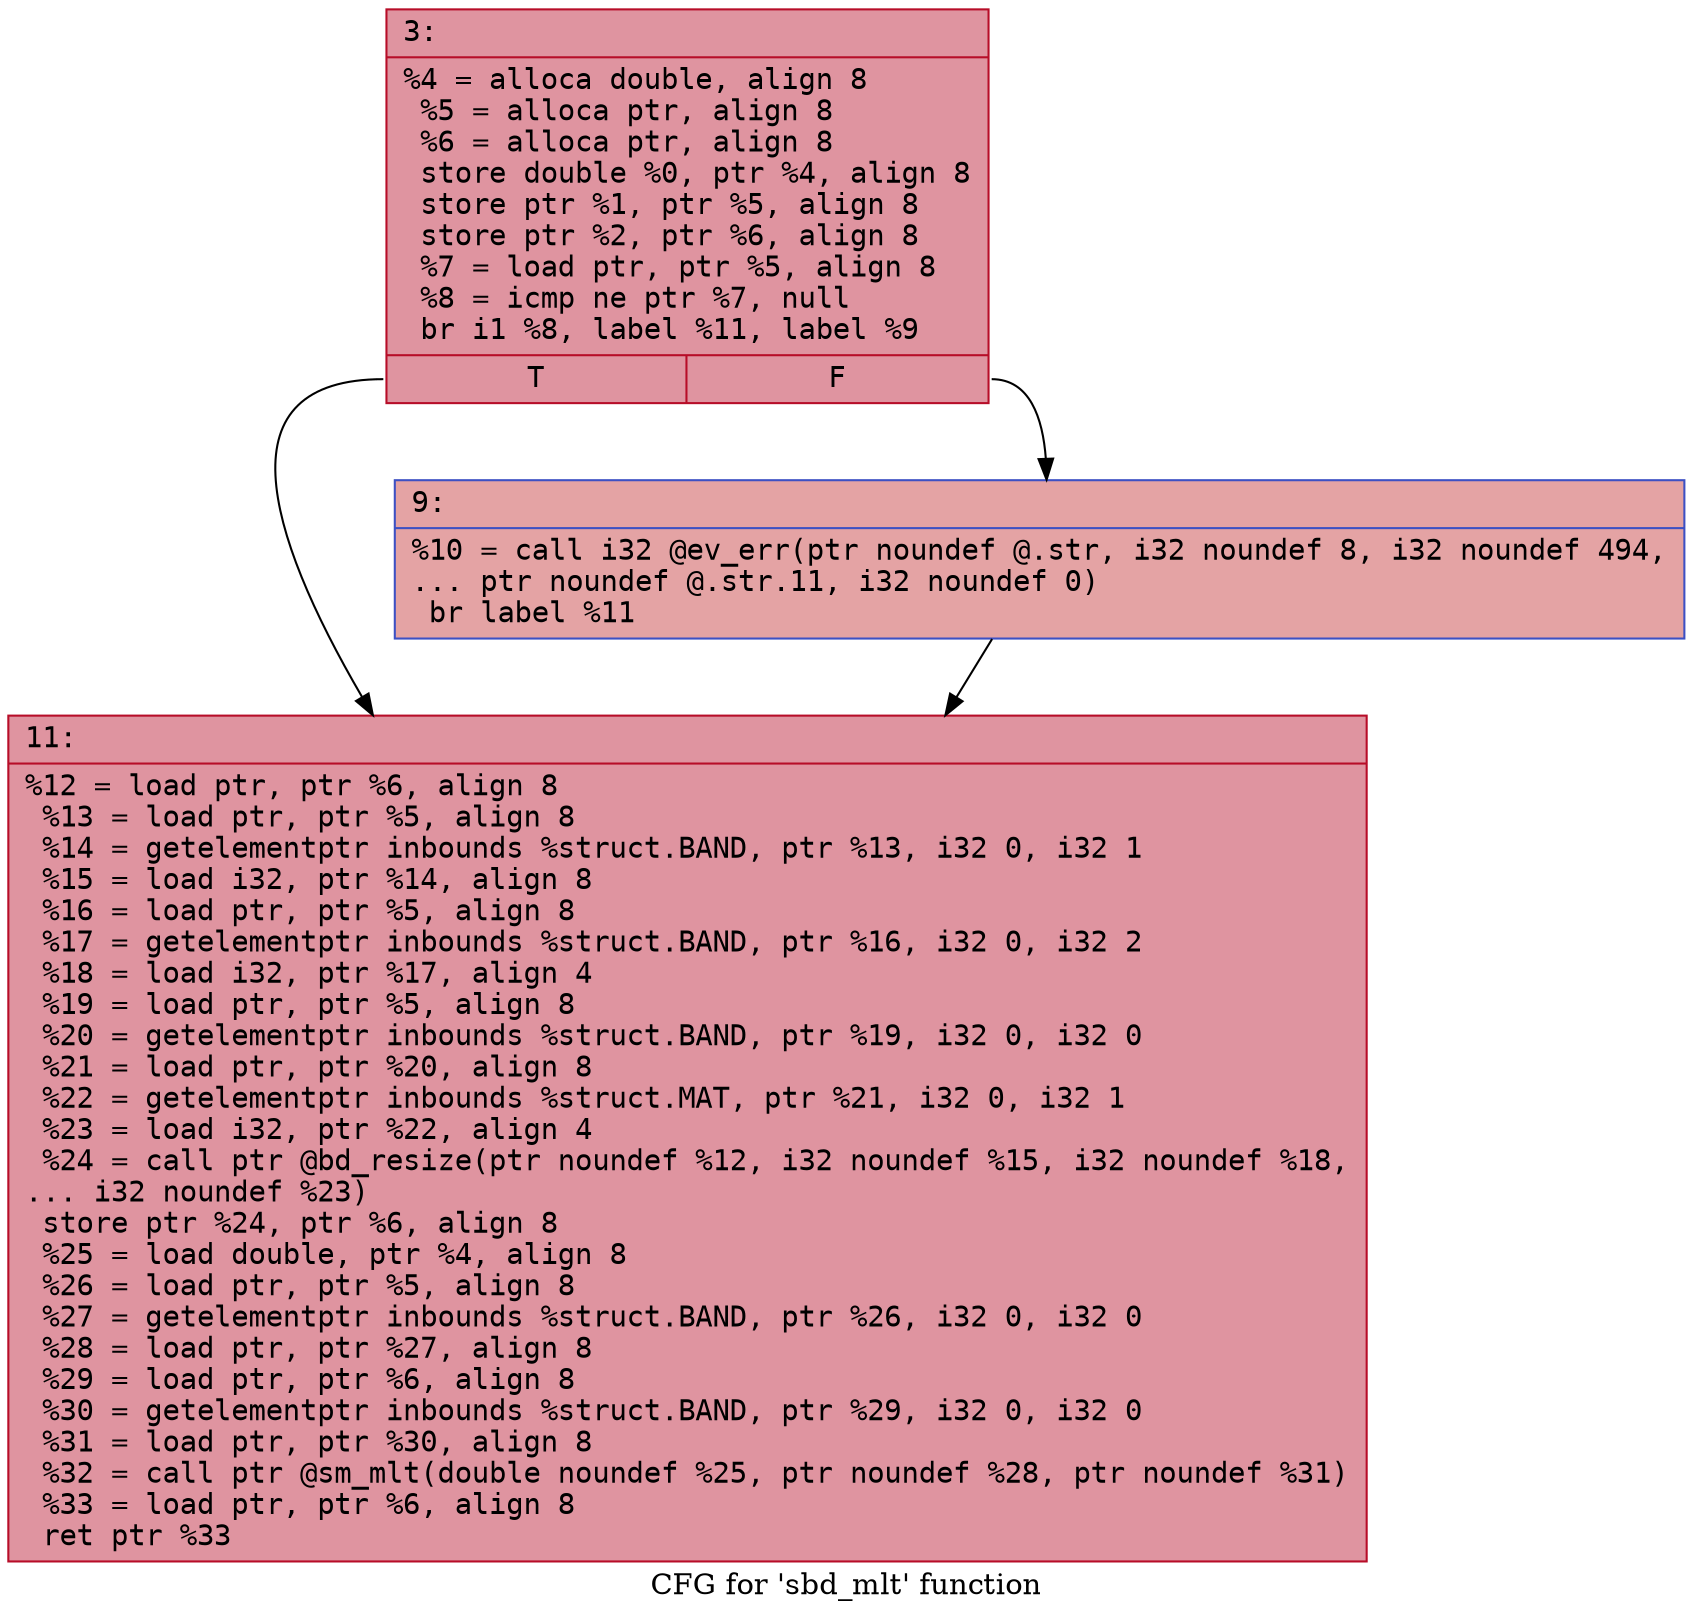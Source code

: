 digraph "CFG for 'sbd_mlt' function" {
	label="CFG for 'sbd_mlt' function";

	Node0x60000314ce60 [shape=record,color="#b70d28ff", style=filled, fillcolor="#b70d2870" fontname="Courier",label="{3:\l|  %4 = alloca double, align 8\l  %5 = alloca ptr, align 8\l  %6 = alloca ptr, align 8\l  store double %0, ptr %4, align 8\l  store ptr %1, ptr %5, align 8\l  store ptr %2, ptr %6, align 8\l  %7 = load ptr, ptr %5, align 8\l  %8 = icmp ne ptr %7, null\l  br i1 %8, label %11, label %9\l|{<s0>T|<s1>F}}"];
	Node0x60000314ce60:s0 -> Node0x60000314cf50[tooltip="3 -> 11\nProbability 62.50%" ];
	Node0x60000314ce60:s1 -> Node0x60000314cf00[tooltip="3 -> 9\nProbability 37.50%" ];
	Node0x60000314cf00 [shape=record,color="#3d50c3ff", style=filled, fillcolor="#c32e3170" fontname="Courier",label="{9:\l|  %10 = call i32 @ev_err(ptr noundef @.str, i32 noundef 8, i32 noundef 494,\l... ptr noundef @.str.11, i32 noundef 0)\l  br label %11\l}"];
	Node0x60000314cf00 -> Node0x60000314cf50[tooltip="9 -> 11\nProbability 100.00%" ];
	Node0x60000314cf50 [shape=record,color="#b70d28ff", style=filled, fillcolor="#b70d2870" fontname="Courier",label="{11:\l|  %12 = load ptr, ptr %6, align 8\l  %13 = load ptr, ptr %5, align 8\l  %14 = getelementptr inbounds %struct.BAND, ptr %13, i32 0, i32 1\l  %15 = load i32, ptr %14, align 8\l  %16 = load ptr, ptr %5, align 8\l  %17 = getelementptr inbounds %struct.BAND, ptr %16, i32 0, i32 2\l  %18 = load i32, ptr %17, align 4\l  %19 = load ptr, ptr %5, align 8\l  %20 = getelementptr inbounds %struct.BAND, ptr %19, i32 0, i32 0\l  %21 = load ptr, ptr %20, align 8\l  %22 = getelementptr inbounds %struct.MAT, ptr %21, i32 0, i32 1\l  %23 = load i32, ptr %22, align 4\l  %24 = call ptr @bd_resize(ptr noundef %12, i32 noundef %15, i32 noundef %18,\l... i32 noundef %23)\l  store ptr %24, ptr %6, align 8\l  %25 = load double, ptr %4, align 8\l  %26 = load ptr, ptr %5, align 8\l  %27 = getelementptr inbounds %struct.BAND, ptr %26, i32 0, i32 0\l  %28 = load ptr, ptr %27, align 8\l  %29 = load ptr, ptr %6, align 8\l  %30 = getelementptr inbounds %struct.BAND, ptr %29, i32 0, i32 0\l  %31 = load ptr, ptr %30, align 8\l  %32 = call ptr @sm_mlt(double noundef %25, ptr noundef %28, ptr noundef %31)\l  %33 = load ptr, ptr %6, align 8\l  ret ptr %33\l}"];
}
